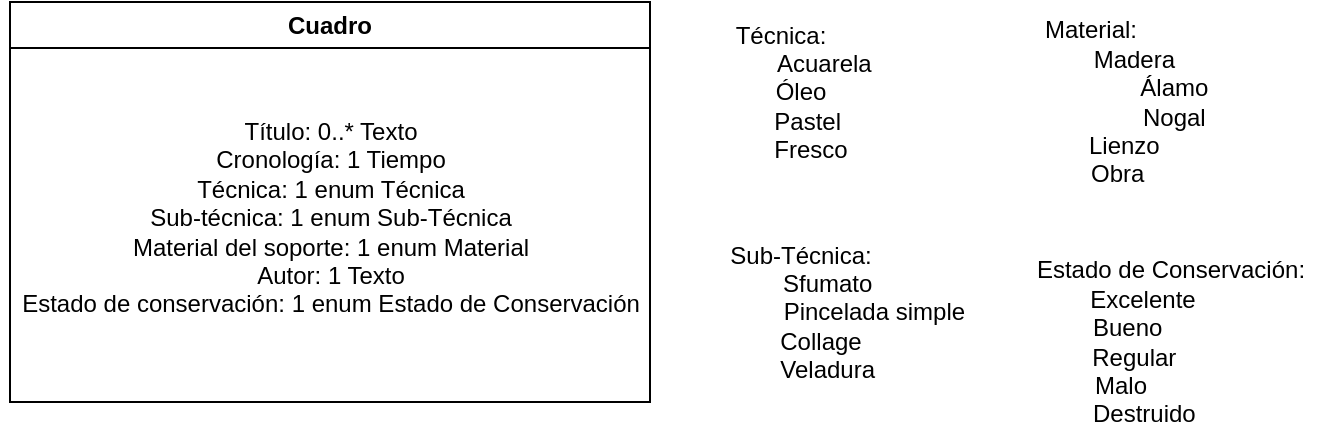 <mxfile>
    <diagram id="siBQDixGJqJHz3KUvrRJ" name="Página-1">
        <mxGraphModel dx="816" dy="610" grid="1" gridSize="10" guides="1" tooltips="1" connect="1" arrows="1" fold="1" page="1" pageScale="1" pageWidth="827" pageHeight="1169" math="0" shadow="0">
            <root>
                <mxCell id="0"/>
                <mxCell id="1" parent="0"/>
                <mxCell id="2" value="Cuadro" style="swimlane;whiteSpace=wrap;html=1;" vertex="1" parent="1">
                    <mxGeometry x="150" y="120" width="320" height="200" as="geometry"/>
                </mxCell>
                <mxCell id="3" value="Título: 0..* Texto&lt;br/&gt;Cronología: 1 Tiempo&lt;br/&gt;Técnica: 1 enum Técnica&lt;br/&gt;Sub-técnica: 1 enum Sub-Técnica&lt;br/&gt;Material del soporte: 1 enum Material&lt;br/&gt;Autor: 1 Texto&lt;br/&gt;Estado de conservación: 1 enum Estado de Conservación&lt;br&gt;&amp;nbsp;" style="text;html=1;align=center;verticalAlign=middle;resizable=0;points=[];autosize=1;strokeColor=none;fillColor=none;" vertex="1" parent="2">
                    <mxGeometry x="-5" y="50" width="330" height="130" as="geometry"/>
                </mxCell>
                <mxCell id="6" value="Técnica:&lt;br&gt;&amp;nbsp; &amp;nbsp; &amp;nbsp; &amp;nbsp; &amp;nbsp; &amp;nbsp; &amp;nbsp;Acuarela&lt;br&gt;&amp;nbsp; &amp;nbsp; &amp;nbsp; Óleo&lt;br&gt;&amp;nbsp; &amp;nbsp; &amp;nbsp; &amp;nbsp; Pastel&lt;br&gt;&amp;nbsp; &amp;nbsp; &amp;nbsp; &amp;nbsp; &amp;nbsp;Fresco" style="text;html=1;align=center;verticalAlign=middle;resizable=0;points=[];autosize=1;strokeColor=none;fillColor=none;" vertex="1" parent="1">
                    <mxGeometry x="480" y="120" width="110" height="90" as="geometry"/>
                </mxCell>
                <mxCell id="7" value="Material:&lt;br&gt;&amp;nbsp; &amp;nbsp; &amp;nbsp; &amp;nbsp; &amp;nbsp; &amp;nbsp; &amp;nbsp;Madera&lt;br&gt;&amp;nbsp; &amp;nbsp; &amp;nbsp; &amp;nbsp; &amp;nbsp; &amp;nbsp; &amp;nbsp; &amp;nbsp; &amp;nbsp; &amp;nbsp; &amp;nbsp; &amp;nbsp; &amp;nbsp;Álamo&lt;br&gt;&amp;nbsp; &amp;nbsp; &amp;nbsp; &amp;nbsp; &amp;nbsp; &amp;nbsp; &amp;nbsp; &amp;nbsp; &amp;nbsp; &amp;nbsp; &amp;nbsp; &amp;nbsp; &amp;nbsp;Nogal&lt;br&gt;&amp;nbsp; &amp;nbsp; &amp;nbsp; &amp;nbsp; &amp;nbsp; Lienzo&lt;br&gt;&amp;nbsp; &amp;nbsp; &amp;nbsp; &amp;nbsp; Obra" style="text;html=1;align=center;verticalAlign=middle;resizable=0;points=[];autosize=1;strokeColor=none;fillColor=none;" vertex="1" parent="1">
                    <mxGeometry x="620" y="120" width="140" height="100" as="geometry"/>
                </mxCell>
                <mxCell id="8" value="Sub-Técnica:&lt;br&gt;&amp;nbsp; &amp;nbsp; &amp;nbsp; &amp;nbsp; Sfumato&lt;br&gt;&amp;nbsp; &amp;nbsp; &amp;nbsp; &amp;nbsp; &amp;nbsp; &amp;nbsp; &amp;nbsp; &amp;nbsp; &amp;nbsp; &amp;nbsp; &amp;nbsp; Pincelada simple&lt;br&gt;&amp;nbsp; &amp;nbsp; &amp;nbsp; Collage&lt;br&gt;&amp;nbsp; &amp;nbsp; &amp;nbsp; &amp;nbsp; Veladura" style="text;html=1;align=center;verticalAlign=middle;resizable=0;points=[];autosize=1;strokeColor=none;fillColor=none;" vertex="1" parent="1">
                    <mxGeometry x="450" y="230" width="190" height="90" as="geometry"/>
                </mxCell>
                <mxCell id="10" value="Estado de Conservación:&lt;br&gt;&lt;div style=&quot;text-align: left;&quot;&gt;&lt;span style=&quot;background-color: initial;&quot;&gt;&amp;nbsp; &amp;nbsp; &amp;nbsp; &amp;nbsp; Excelente&lt;/span&gt;&lt;/div&gt;Bueno&amp;nbsp; &amp;nbsp; &amp;nbsp; &amp;nbsp; &amp;nbsp; &amp;nbsp; &amp;nbsp;&lt;br&gt;Regular&amp;nbsp; &amp;nbsp; &amp;nbsp; &amp;nbsp; &amp;nbsp; &amp;nbsp;&lt;br&gt;Malo&amp;nbsp; &amp;nbsp; &amp;nbsp; &amp;nbsp; &amp;nbsp; &amp;nbsp; &amp;nbsp; &amp;nbsp;&lt;br&gt;Destruido&amp;nbsp; &amp;nbsp; &amp;nbsp; &amp;nbsp;&amp;nbsp;" style="text;html=1;align=center;verticalAlign=middle;resizable=0;points=[];autosize=1;strokeColor=none;fillColor=none;" vertex="1" parent="1">
                    <mxGeometry x="650" y="240" width="160" height="100" as="geometry"/>
                </mxCell>
            </root>
        </mxGraphModel>
    </diagram>
</mxfile>